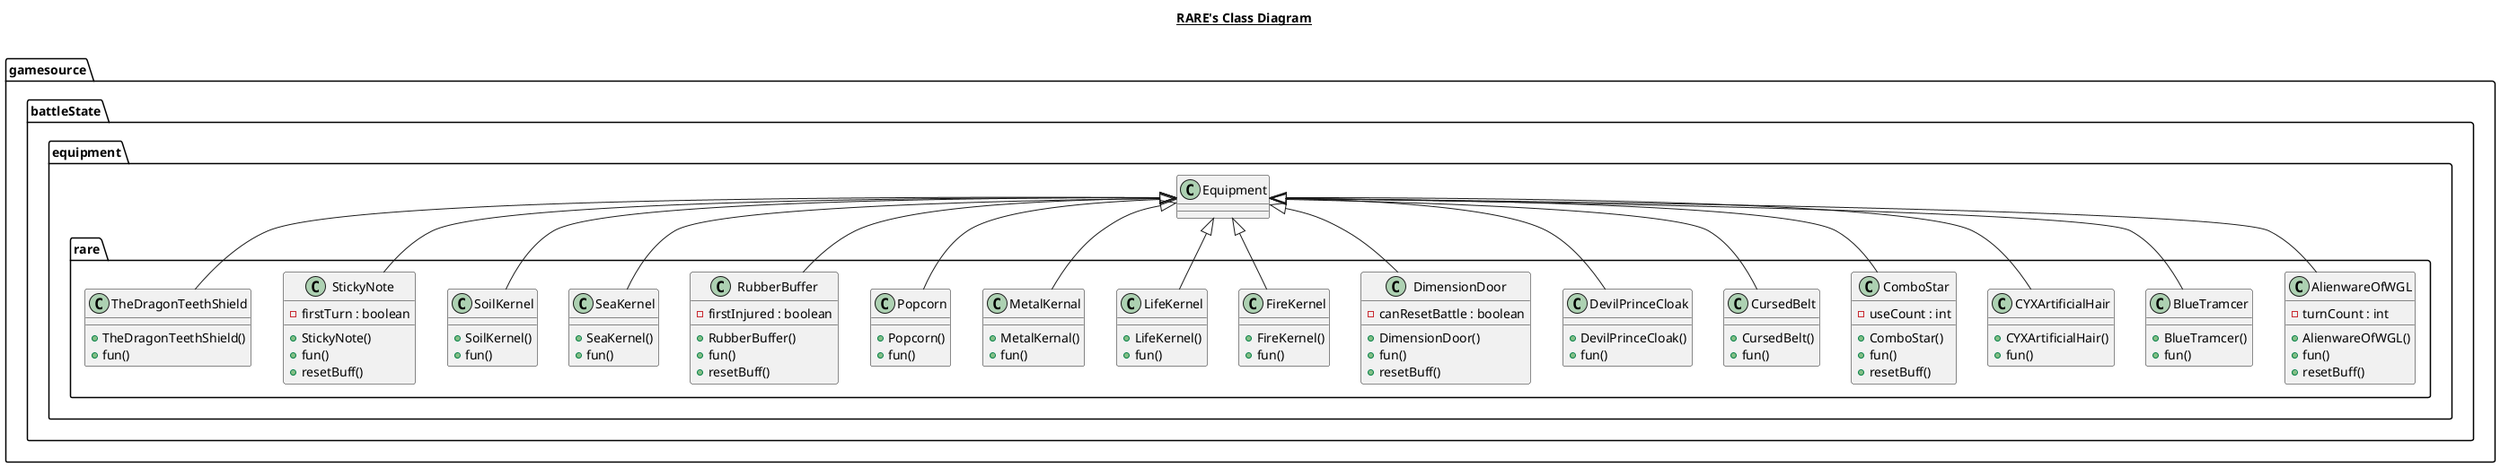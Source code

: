@startuml

title __RARE's Class Diagram__\n

  namespace gamesource {
    namespace battleState.equipment {
      namespace rare {
        class gamesource.battleState.equipment.rare.AlienwareOfWGL {
            - turnCount : int
            + AlienwareOfWGL()
            + fun()
            + resetBuff()
        }
      }
    }
  }
  

  namespace gamesource {
    namespace battleState.equipment {
      namespace rare {
        class gamesource.battleState.equipment.rare.BlueTramcer {
            + BlueTramcer()
            + fun()
        }
      }
    }
  }
  

  namespace gamesource {
    namespace battleState.equipment {
      namespace rare {
        class gamesource.battleState.equipment.rare.CYXArtificialHair {
            + CYXArtificialHair()
            + fun()
        }
      }
    }
  }
  

  namespace gamesource {
    namespace battleState.equipment {
      namespace rare {
        class gamesource.battleState.equipment.rare.ComboStar {
            - useCount : int
            + ComboStar()
            + fun()
            + resetBuff()
        }
      }
    }
  }
  

  namespace gamesource {
    namespace battleState.equipment {
      namespace rare {
        class gamesource.battleState.equipment.rare.CursedBelt {
            + CursedBelt()
            + fun()
        }
      }
    }
  }
  

  namespace gamesource {
    namespace battleState.equipment {
      namespace rare {
        class gamesource.battleState.equipment.rare.DevilPrinceCloak {
            + DevilPrinceCloak()
            + fun()
        }
      }
    }
  }
  

  namespace gamesource {
    namespace battleState.equipment {
      namespace rare {
        class gamesource.battleState.equipment.rare.DimensionDoor {
            - canResetBattle : boolean
            + DimensionDoor()
            + fun()
            + resetBuff()
        }
      }
    }
  }
  

  namespace gamesource {
    namespace battleState.equipment {
      namespace rare {
        class gamesource.battleState.equipment.rare.FireKernel {
            + FireKernel()
            + fun()
        }
      }
    }
  }
  

  namespace gamesource {
    namespace battleState.equipment {
      namespace rare {
        class gamesource.battleState.equipment.rare.LifeKernel {
            + LifeKernel()
            + fun()
        }
      }
    }
  }
  

  namespace gamesource {
    namespace battleState.equipment {
      namespace rare {
        class gamesource.battleState.equipment.rare.MetalKernal {
            + MetalKernal()
            + fun()
        }
      }
    }
  }
  

  namespace gamesource {
    namespace battleState.equipment {
      namespace rare {
        class gamesource.battleState.equipment.rare.Popcorn {
            + Popcorn()
            + fun()
        }
      }
    }
  }
  

  namespace gamesource {
    namespace battleState.equipment {
      namespace rare {
        class gamesource.battleState.equipment.rare.RubberBuffer {
            - firstInjured : boolean
            + RubberBuffer()
            + fun()
            + resetBuff()
        }
      }
    }
  }
  

  namespace gamesource {
    namespace battleState.equipment {
      namespace rare {
        class gamesource.battleState.equipment.rare.SeaKernel {
            + SeaKernel()
            + fun()
        }
      }
    }
  }
  

  namespace gamesource {
    namespace battleState.equipment {
      namespace rare {
        class gamesource.battleState.equipment.rare.SoilKernel {
            + SoilKernel()
            + fun()
        }
      }
    }
  }
  

  namespace gamesource {
    namespace battleState.equipment {
      namespace rare {
        class gamesource.battleState.equipment.rare.StickyNote {
            - firstTurn : boolean
            + StickyNote()
            + fun()
            + resetBuff()
        }
      }
    }
  }
  

  namespace gamesource {
    namespace battleState.equipment {
      namespace rare {
        class gamesource.battleState.equipment.rare.TheDragonTeethShield {
            + TheDragonTeethShield()
            + fun()
        }
      }
    }
  }
  

  gamesource.battleState.equipment.rare.AlienwareOfWGL -up-|> gamesource.battleState.equipment.Equipment
  gamesource.battleState.equipment.rare.BlueTramcer -up-|> gamesource.battleState.equipment.Equipment
  gamesource.battleState.equipment.rare.CYXArtificialHair -up-|> gamesource.battleState.equipment.Equipment
  gamesource.battleState.equipment.rare.ComboStar -up-|> gamesource.battleState.equipment.Equipment
  gamesource.battleState.equipment.rare.CursedBelt -up-|> gamesource.battleState.equipment.Equipment
  gamesource.battleState.equipment.rare.DevilPrinceCloak -up-|> gamesource.battleState.equipment.Equipment
  gamesource.battleState.equipment.rare.DimensionDoor -up-|> gamesource.battleState.equipment.Equipment
  gamesource.battleState.equipment.rare.FireKernel -up-|> gamesource.battleState.equipment.Equipment
  gamesource.battleState.equipment.rare.LifeKernel -up-|> gamesource.battleState.equipment.Equipment
  gamesource.battleState.equipment.rare.MetalKernal -up-|> gamesource.battleState.equipment.Equipment
  gamesource.battleState.equipment.rare.Popcorn -up-|> gamesource.battleState.equipment.Equipment
  gamesource.battleState.equipment.rare.RubberBuffer -up-|> gamesource.battleState.equipment.Equipment
  gamesource.battleState.equipment.rare.SeaKernel -up-|> gamesource.battleState.equipment.Equipment
  gamesource.battleState.equipment.rare.SoilKernel -up-|> gamesource.battleState.equipment.Equipment
  gamesource.battleState.equipment.rare.StickyNote -up-|> gamesource.battleState.equipment.Equipment
  gamesource.battleState.equipment.rare.TheDragonTeethShield -up-|> gamesource.battleState.equipment.Equipment




@enduml
